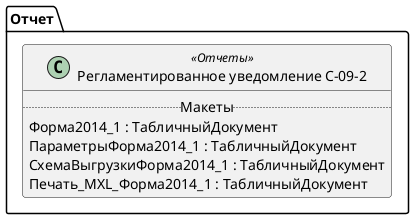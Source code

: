 ﻿@startuml РегламентированноеУведомлениеСообщениеОбУчастии
'!include templates.wsd
'..\include templates.wsd
class Отчет.РегламентированноеУведомлениеСообщениеОбУчастии as "Регламентированное уведомление С-09-2" <<Отчеты>>
{
..Макеты..
Форма2014_1 : ТабличныйДокумент
ПараметрыФорма2014_1 : ТабличныйДокумент
СхемаВыгрузкиФорма2014_1 : ТабличныйДокумент
Печать_MXL_Форма2014_1 : ТабличныйДокумент
}
@enduml
